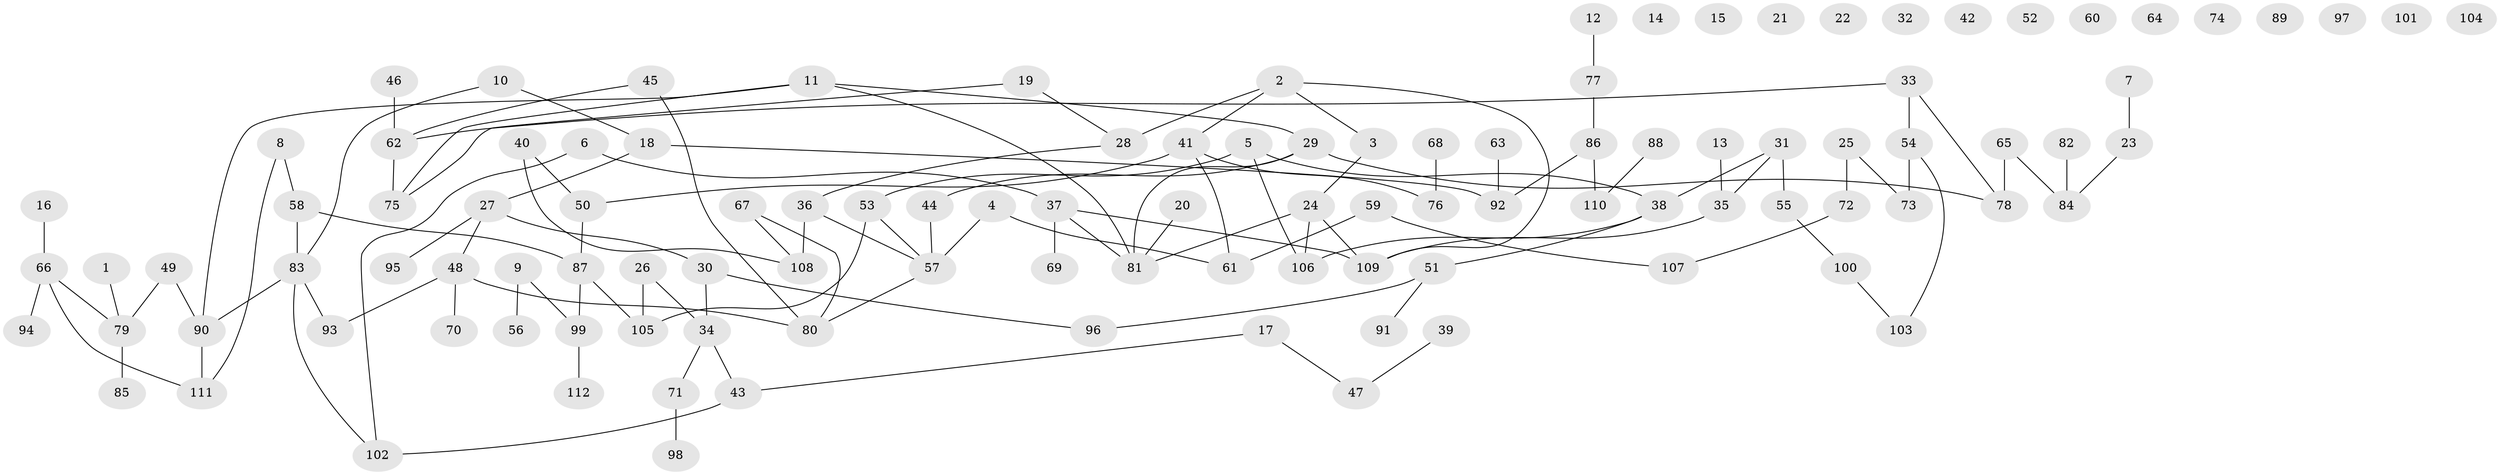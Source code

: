 // coarse degree distribution, {0: 0.25, 1: 0.19642857142857142, 3: 0.125, 5: 0.10714285714285714, 2: 0.17857142857142858, 4: 0.125, 6: 0.017857142857142856}
// Generated by graph-tools (version 1.1) at 2025/43/03/04/25 21:43:06]
// undirected, 112 vertices, 122 edges
graph export_dot {
graph [start="1"]
  node [color=gray90,style=filled];
  1;
  2;
  3;
  4;
  5;
  6;
  7;
  8;
  9;
  10;
  11;
  12;
  13;
  14;
  15;
  16;
  17;
  18;
  19;
  20;
  21;
  22;
  23;
  24;
  25;
  26;
  27;
  28;
  29;
  30;
  31;
  32;
  33;
  34;
  35;
  36;
  37;
  38;
  39;
  40;
  41;
  42;
  43;
  44;
  45;
  46;
  47;
  48;
  49;
  50;
  51;
  52;
  53;
  54;
  55;
  56;
  57;
  58;
  59;
  60;
  61;
  62;
  63;
  64;
  65;
  66;
  67;
  68;
  69;
  70;
  71;
  72;
  73;
  74;
  75;
  76;
  77;
  78;
  79;
  80;
  81;
  82;
  83;
  84;
  85;
  86;
  87;
  88;
  89;
  90;
  91;
  92;
  93;
  94;
  95;
  96;
  97;
  98;
  99;
  100;
  101;
  102;
  103;
  104;
  105;
  106;
  107;
  108;
  109;
  110;
  111;
  112;
  1 -- 79;
  2 -- 3;
  2 -- 28;
  2 -- 41;
  2 -- 109;
  3 -- 24;
  4 -- 57;
  4 -- 61;
  5 -- 38;
  5 -- 53;
  5 -- 106;
  6 -- 37;
  6 -- 102;
  7 -- 23;
  8 -- 58;
  8 -- 111;
  9 -- 56;
  9 -- 99;
  10 -- 18;
  10 -- 83;
  11 -- 29;
  11 -- 75;
  11 -- 81;
  11 -- 90;
  12 -- 77;
  13 -- 35;
  16 -- 66;
  17 -- 43;
  17 -- 47;
  18 -- 27;
  18 -- 92;
  19 -- 28;
  19 -- 75;
  20 -- 81;
  23 -- 84;
  24 -- 81;
  24 -- 106;
  24 -- 109;
  25 -- 72;
  25 -- 73;
  26 -- 34;
  26 -- 105;
  27 -- 30;
  27 -- 48;
  27 -- 95;
  28 -- 36;
  29 -- 44;
  29 -- 78;
  29 -- 81;
  30 -- 34;
  30 -- 96;
  31 -- 35;
  31 -- 38;
  31 -- 55;
  33 -- 54;
  33 -- 62;
  33 -- 78;
  34 -- 43;
  34 -- 71;
  35 -- 109;
  36 -- 57;
  36 -- 108;
  37 -- 69;
  37 -- 81;
  37 -- 109;
  38 -- 51;
  38 -- 106;
  39 -- 47;
  40 -- 50;
  40 -- 108;
  41 -- 50;
  41 -- 61;
  41 -- 76;
  43 -- 102;
  44 -- 57;
  45 -- 62;
  45 -- 80;
  46 -- 62;
  48 -- 70;
  48 -- 80;
  48 -- 93;
  49 -- 79;
  49 -- 90;
  50 -- 87;
  51 -- 91;
  51 -- 96;
  53 -- 57;
  53 -- 105;
  54 -- 73;
  54 -- 103;
  55 -- 100;
  57 -- 80;
  58 -- 83;
  58 -- 87;
  59 -- 61;
  59 -- 107;
  62 -- 75;
  63 -- 92;
  65 -- 78;
  65 -- 84;
  66 -- 79;
  66 -- 94;
  66 -- 111;
  67 -- 80;
  67 -- 108;
  68 -- 76;
  71 -- 98;
  72 -- 107;
  77 -- 86;
  79 -- 85;
  82 -- 84;
  83 -- 90;
  83 -- 93;
  83 -- 102;
  86 -- 92;
  86 -- 110;
  87 -- 99;
  87 -- 105;
  88 -- 110;
  90 -- 111;
  99 -- 112;
  100 -- 103;
}
